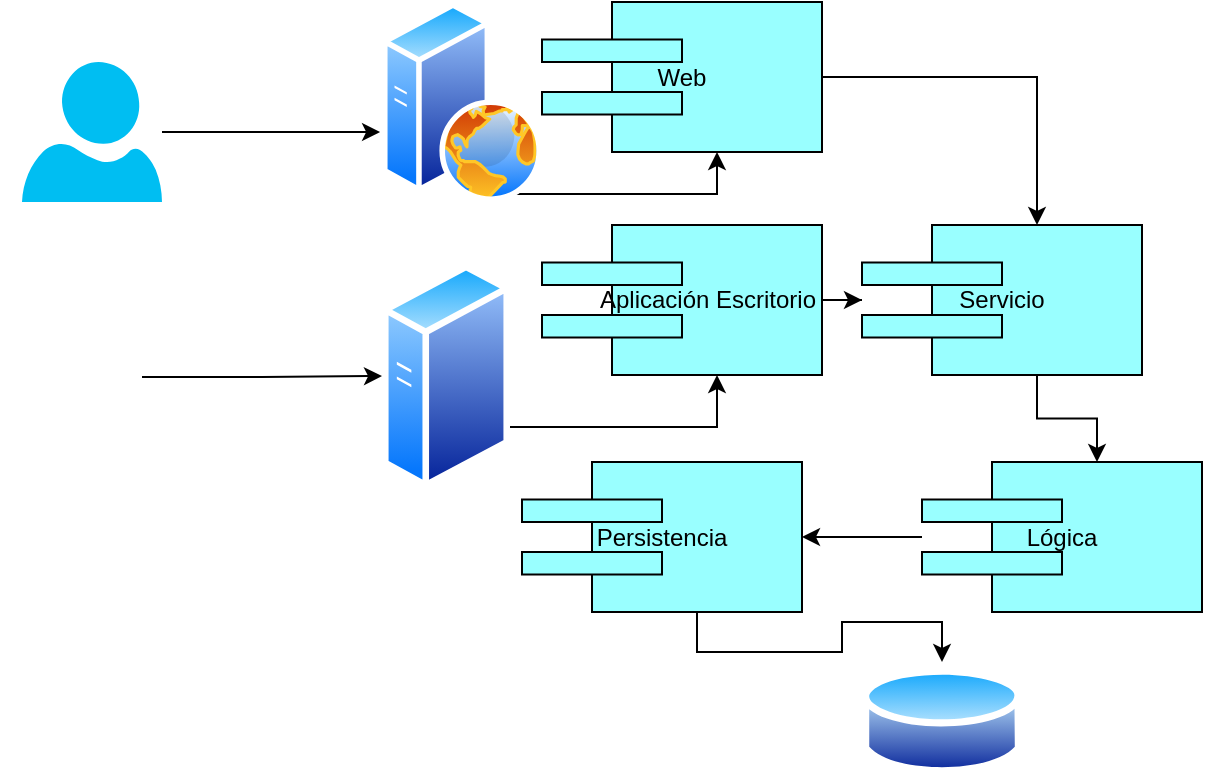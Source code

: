 <mxfile version="12.2.3" type="device" pages="1"><diagram id="gZ4jLReE2G_XTfK4-gyN" name="Page-1"><mxGraphModel dx="998" dy="455" grid="1" gridSize="10" guides="1" tooltips="1" connect="1" arrows="1" fold="1" page="1" pageScale="1" pageWidth="827" pageHeight="1169" math="0" shadow="0"><root><mxCell id="0"/><mxCell id="1" parent="0"/><mxCell id="L0dP0udRY3Rl3e26BHTU-8" style="edgeStyle=orthogonalEdgeStyle;rounded=0;orthogonalLoop=1;jettySize=auto;html=1;entryX=-0.012;entryY=0.65;entryDx=0;entryDy=0;entryPerimeter=0;" edge="1" parent="1" source="L0dP0udRY3Rl3e26BHTU-1" target="L0dP0udRY3Rl3e26BHTU-2"><mxGeometry relative="1" as="geometry"/></mxCell><mxCell id="L0dP0udRY3Rl3e26BHTU-1" value="" style="verticalLabelPosition=bottom;html=1;verticalAlign=top;align=center;strokeColor=none;fillColor=#00BEF2;shape=mxgraph.azure.user;" vertex="1" parent="1"><mxGeometry x="140" y="70" width="70" height="70" as="geometry"/></mxCell><mxCell id="L0dP0udRY3Rl3e26BHTU-19" style="edgeStyle=orthogonalEdgeStyle;rounded=0;orthogonalLoop=1;jettySize=auto;html=1;exitX=0.75;exitY=1;exitDx=0;exitDy=0;entryX=0.625;entryY=1;entryDx=0;entryDy=0;entryPerimeter=0;" edge="1" parent="1" source="L0dP0udRY3Rl3e26BHTU-2" target="L0dP0udRY3Rl3e26BHTU-10"><mxGeometry relative="1" as="geometry"><Array as="points"><mxPoint x="378" y="136"/><mxPoint x="488" y="136"/></Array></mxGeometry></mxCell><mxCell id="L0dP0udRY3Rl3e26BHTU-2" value="" style="aspect=fixed;perimeter=ellipsePerimeter;html=1;align=center;shadow=0;dashed=0;spacingTop=3;image;image=img/lib/active_directory/web_server.svg;" vertex="1" parent="1"><mxGeometry x="320" y="40" width="80" height="100" as="geometry"/></mxCell><mxCell id="L0dP0udRY3Rl3e26BHTU-20" style="edgeStyle=orthogonalEdgeStyle;rounded=0;orthogonalLoop=1;jettySize=auto;html=1;exitX=1;exitY=0.75;exitDx=0;exitDy=0;entryX=0.625;entryY=1;entryDx=0;entryDy=0;entryPerimeter=0;" edge="1" parent="1" source="L0dP0udRY3Rl3e26BHTU-4" target="L0dP0udRY3Rl3e26BHTU-11"><mxGeometry relative="1" as="geometry"/></mxCell><mxCell id="L0dP0udRY3Rl3e26BHTU-4" value="" style="aspect=fixed;perimeter=ellipsePerimeter;html=1;align=center;shadow=0;dashed=0;spacingTop=3;image;image=img/lib/active_directory/generic_server.svg;" vertex="1" parent="1"><mxGeometry x="320" y="170" width="64" height="114" as="geometry"/></mxCell><mxCell id="L0dP0udRY3Rl3e26BHTU-7" style="edgeStyle=orthogonalEdgeStyle;rounded=0;orthogonalLoop=1;jettySize=auto;html=1;" edge="1" parent="1" source="L0dP0udRY3Rl3e26BHTU-6" target="L0dP0udRY3Rl3e26BHTU-4"><mxGeometry relative="1" as="geometry"/></mxCell><mxCell id="L0dP0udRY3Rl3e26BHTU-6" value="" style="shape=image;html=1;verticalAlign=top;verticalLabelPosition=bottom;labelBackgroundColor=#ffffff;imageAspect=0;aspect=fixed;image=https://cdn3.iconfinder.com/data/icons/lined-office-1/64/Artboard_41-128.png" vertex="1" parent="1"><mxGeometry x="129" y="192" width="71" height="71" as="geometry"/></mxCell><mxCell id="L0dP0udRY3Rl3e26BHTU-9" value="" style="aspect=fixed;perimeter=ellipsePerimeter;html=1;align=center;shadow=0;dashed=0;spacingTop=3;image;image=img/lib/active_directory/database.svg;" vertex="1" parent="1"><mxGeometry x="560" y="370" width="80" height="59" as="geometry"/></mxCell><mxCell id="L0dP0udRY3Rl3e26BHTU-21" style="edgeStyle=orthogonalEdgeStyle;rounded=0;orthogonalLoop=1;jettySize=auto;html=1;entryX=0.625;entryY=0;entryDx=0;entryDy=0;entryPerimeter=0;" edge="1" parent="1" source="L0dP0udRY3Rl3e26BHTU-10" target="L0dP0udRY3Rl3e26BHTU-16"><mxGeometry relative="1" as="geometry"/></mxCell><mxCell id="L0dP0udRY3Rl3e26BHTU-10" value="Web" style="html=1;outlineConnect=0;whiteSpace=wrap;fillColor=#99ffff;shape=mxgraph.archimate3.component;" vertex="1" parent="1"><mxGeometry x="400" y="40" width="140" height="75" as="geometry"/></mxCell><mxCell id="L0dP0udRY3Rl3e26BHTU-22" style="edgeStyle=orthogonalEdgeStyle;rounded=0;orthogonalLoop=1;jettySize=auto;html=1;exitX=1;exitY=0.5;exitDx=0;exitDy=0;exitPerimeter=0;" edge="1" parent="1" source="L0dP0udRY3Rl3e26BHTU-11" target="L0dP0udRY3Rl3e26BHTU-16"><mxGeometry relative="1" as="geometry"/></mxCell><mxCell id="L0dP0udRY3Rl3e26BHTU-11" value="&amp;nbsp; &amp;nbsp; &amp;nbsp; &amp;nbsp; Aplicación Escritorio" style="html=1;outlineConnect=0;whiteSpace=wrap;fillColor=#99ffff;shape=mxgraph.archimate3.component;" vertex="1" parent="1"><mxGeometry x="400" y="151.5" width="140" height="75" as="geometry"/></mxCell><mxCell id="L0dP0udRY3Rl3e26BHTU-25" style="edgeStyle=orthogonalEdgeStyle;rounded=0;orthogonalLoop=1;jettySize=auto;html=1;exitX=0.625;exitY=1;exitDx=0;exitDy=0;exitPerimeter=0;entryX=0.5;entryY=0;entryDx=0;entryDy=0;" edge="1" parent="1" source="L0dP0udRY3Rl3e26BHTU-12" target="L0dP0udRY3Rl3e26BHTU-9"><mxGeometry relative="1" as="geometry"/></mxCell><mxCell id="L0dP0udRY3Rl3e26BHTU-12" value="Persistencia" style="html=1;outlineConnect=0;whiteSpace=wrap;fillColor=#99ffff;shape=mxgraph.archimate3.component;" vertex="1" parent="1"><mxGeometry x="390" y="270" width="140" height="75" as="geometry"/></mxCell><mxCell id="L0dP0udRY3Rl3e26BHTU-24" style="edgeStyle=orthogonalEdgeStyle;rounded=0;orthogonalLoop=1;jettySize=auto;html=1;entryX=1;entryY=0.5;entryDx=0;entryDy=0;entryPerimeter=0;" edge="1" parent="1" source="L0dP0udRY3Rl3e26BHTU-13" target="L0dP0udRY3Rl3e26BHTU-12"><mxGeometry relative="1" as="geometry"/></mxCell><mxCell id="L0dP0udRY3Rl3e26BHTU-13" value="Lógica" style="html=1;outlineConnect=0;whiteSpace=wrap;fillColor=#99ffff;shape=mxgraph.archimate3.component;" vertex="1" parent="1"><mxGeometry x="590" y="270" width="140" height="75" as="geometry"/></mxCell><mxCell id="L0dP0udRY3Rl3e26BHTU-23" style="edgeStyle=orthogonalEdgeStyle;rounded=0;orthogonalLoop=1;jettySize=auto;html=1;exitX=0.625;exitY=1;exitDx=0;exitDy=0;exitPerimeter=0;entryX=0.625;entryY=0;entryDx=0;entryDy=0;entryPerimeter=0;" edge="1" parent="1" source="L0dP0udRY3Rl3e26BHTU-16" target="L0dP0udRY3Rl3e26BHTU-13"><mxGeometry relative="1" as="geometry"/></mxCell><mxCell id="L0dP0udRY3Rl3e26BHTU-16" value="Servicio" style="html=1;outlineConnect=0;whiteSpace=wrap;fillColor=#99ffff;shape=mxgraph.archimate3.component;" vertex="1" parent="1"><mxGeometry x="560" y="151.5" width="140" height="75" as="geometry"/></mxCell></root></mxGraphModel></diagram></mxfile>